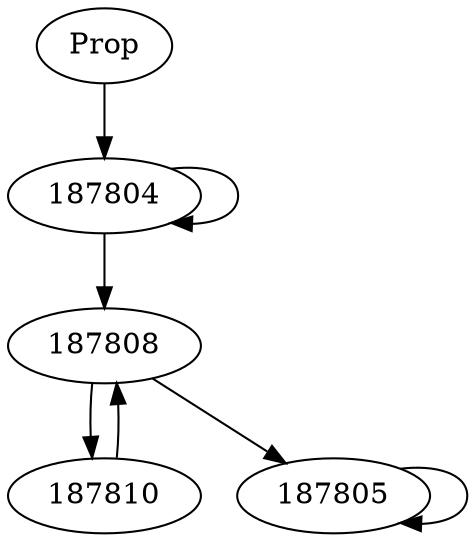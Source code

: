 // Induction Graph of ./tests/6s384rb024
digraph{
  Prop -> 187804
  187804 -> 187804
  187804 -> 187808
  187808 -> 187810
  187808 -> 187805
  187810 -> 187808
  187805 -> 187805
}